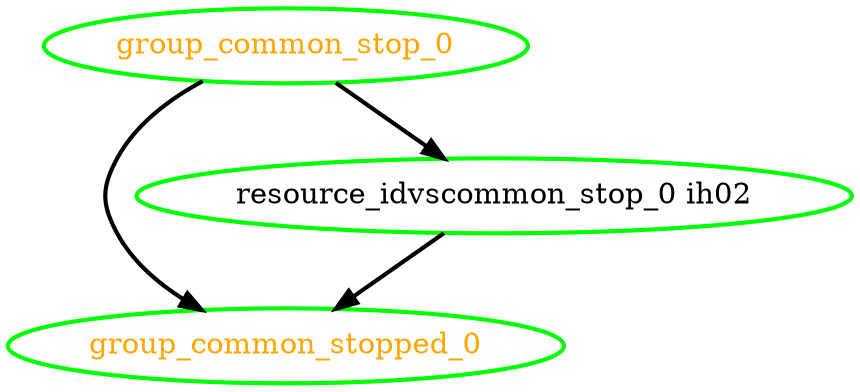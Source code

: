 digraph "g" {
"group_common_stop_0" -> "group_common_stopped_0" [ style = bold]
"group_common_stop_0" -> "resource_idvscommon_stop_0 ih02" [ style = bold]
"group_common_stop_0" [ style=bold color="green" fontcolor="orange" ]
"group_common_stopped_0" [ style=bold color="green" fontcolor="orange" ]
"resource_idvscommon_stop_0 ih02" -> "group_common_stopped_0" [ style = bold]
"resource_idvscommon_stop_0 ih02" [ style=bold color="green" fontcolor="black" ]
}
